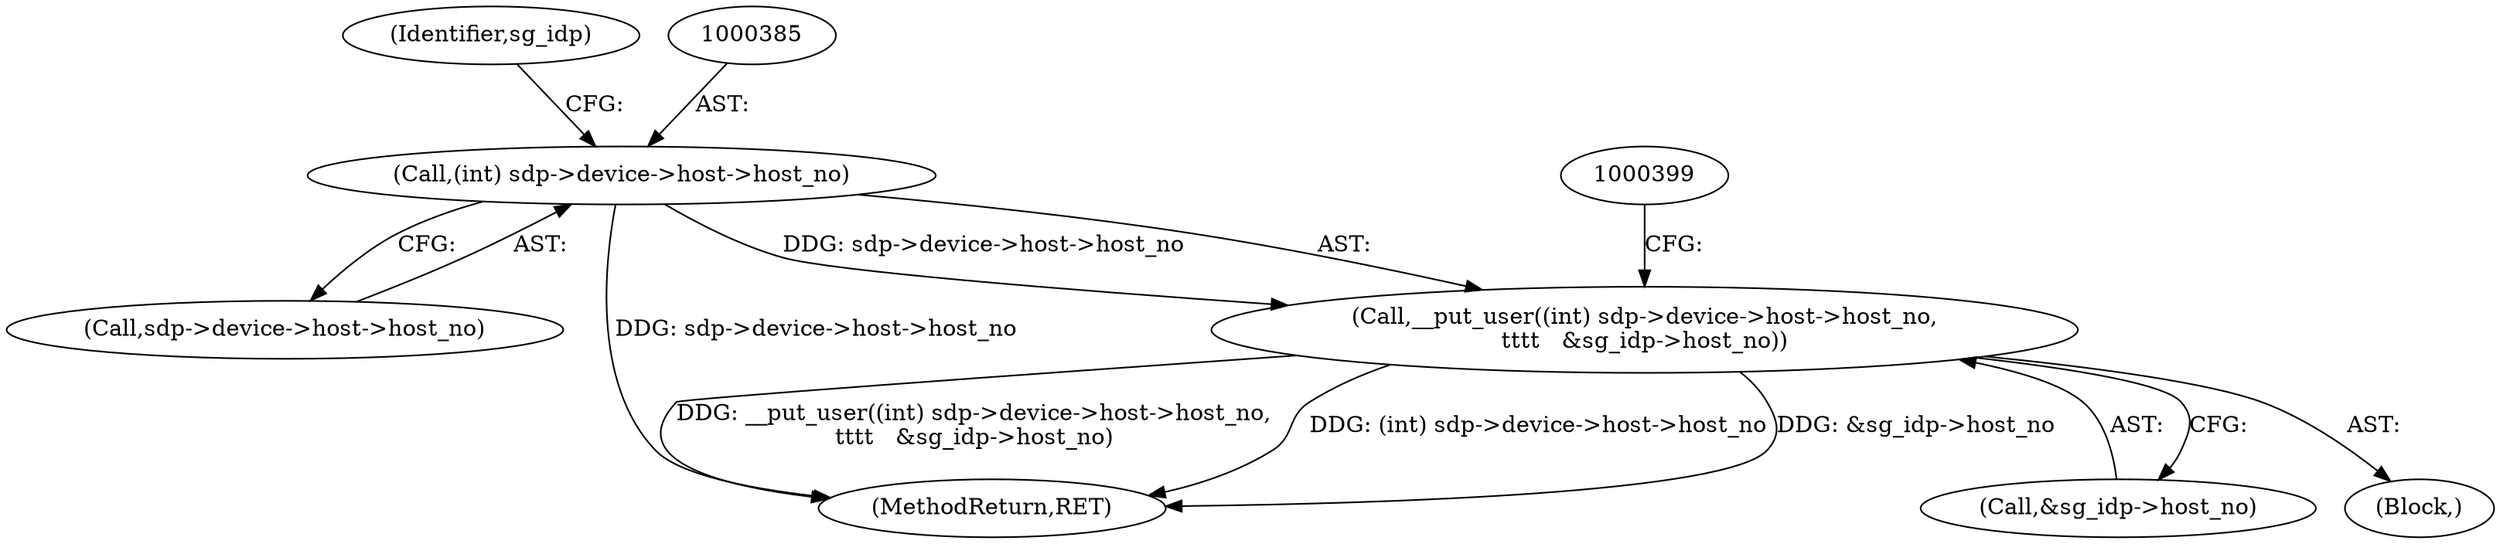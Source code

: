 digraph "0_linux_3e0097499839e0fe3af380410eababe5a47c4cf9_0@pointer" {
"1000383" [label="(Call,__put_user((int) sdp->device->host->host_no,\n\t\t\t\t   &sg_idp->host_no))"];
"1000384" [label="(Call,(int) sdp->device->host->host_no)"];
"1000383" [label="(Call,__put_user((int) sdp->device->host->host_no,\n\t\t\t\t   &sg_idp->host_no))"];
"1000386" [label="(Call,sdp->device->host->host_no)"];
"1000384" [label="(Call,(int) sdp->device->host->host_no)"];
"1000393" [label="(Call,&sg_idp->host_no)"];
"1001060" [label="(MethodReturn,RET)"];
"1000369" [label="(Block,)"];
"1000395" [label="(Identifier,sg_idp)"];
"1000383" -> "1000369"  [label="AST: "];
"1000383" -> "1000393"  [label="CFG: "];
"1000384" -> "1000383"  [label="AST: "];
"1000393" -> "1000383"  [label="AST: "];
"1000399" -> "1000383"  [label="CFG: "];
"1000383" -> "1001060"  [label="DDG: __put_user((int) sdp->device->host->host_no,\n\t\t\t\t   &sg_idp->host_no)"];
"1000383" -> "1001060"  [label="DDG: (int) sdp->device->host->host_no"];
"1000383" -> "1001060"  [label="DDG: &sg_idp->host_no"];
"1000384" -> "1000383"  [label="DDG: sdp->device->host->host_no"];
"1000384" -> "1000386"  [label="CFG: "];
"1000385" -> "1000384"  [label="AST: "];
"1000386" -> "1000384"  [label="AST: "];
"1000395" -> "1000384"  [label="CFG: "];
"1000384" -> "1001060"  [label="DDG: sdp->device->host->host_no"];
}

